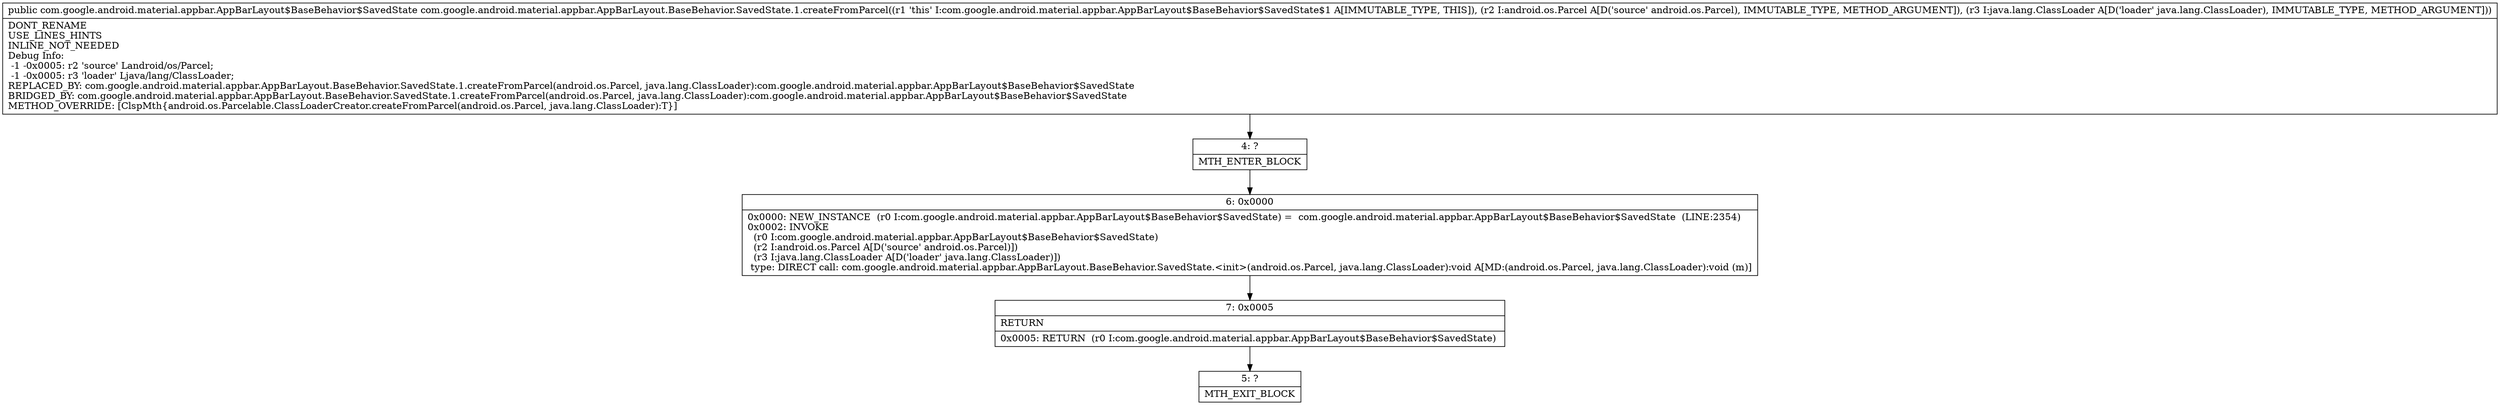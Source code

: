 digraph "CFG forcom.google.android.material.appbar.AppBarLayout.BaseBehavior.SavedState.1.createFromParcel(Landroid\/os\/Parcel;Ljava\/lang\/ClassLoader;)Lcom\/google\/android\/material\/appbar\/AppBarLayout$BaseBehavior$SavedState;" {
Node_4 [shape=record,label="{4\:\ ?|MTH_ENTER_BLOCK\l}"];
Node_6 [shape=record,label="{6\:\ 0x0000|0x0000: NEW_INSTANCE  (r0 I:com.google.android.material.appbar.AppBarLayout$BaseBehavior$SavedState) =  com.google.android.material.appbar.AppBarLayout$BaseBehavior$SavedState  (LINE:2354)\l0x0002: INVOKE  \l  (r0 I:com.google.android.material.appbar.AppBarLayout$BaseBehavior$SavedState)\l  (r2 I:android.os.Parcel A[D('source' android.os.Parcel)])\l  (r3 I:java.lang.ClassLoader A[D('loader' java.lang.ClassLoader)])\l type: DIRECT call: com.google.android.material.appbar.AppBarLayout.BaseBehavior.SavedState.\<init\>(android.os.Parcel, java.lang.ClassLoader):void A[MD:(android.os.Parcel, java.lang.ClassLoader):void (m)]\l}"];
Node_7 [shape=record,label="{7\:\ 0x0005|RETURN\l|0x0005: RETURN  (r0 I:com.google.android.material.appbar.AppBarLayout$BaseBehavior$SavedState) \l}"];
Node_5 [shape=record,label="{5\:\ ?|MTH_EXIT_BLOCK\l}"];
MethodNode[shape=record,label="{public com.google.android.material.appbar.AppBarLayout$BaseBehavior$SavedState com.google.android.material.appbar.AppBarLayout.BaseBehavior.SavedState.1.createFromParcel((r1 'this' I:com.google.android.material.appbar.AppBarLayout$BaseBehavior$SavedState$1 A[IMMUTABLE_TYPE, THIS]), (r2 I:android.os.Parcel A[D('source' android.os.Parcel), IMMUTABLE_TYPE, METHOD_ARGUMENT]), (r3 I:java.lang.ClassLoader A[D('loader' java.lang.ClassLoader), IMMUTABLE_TYPE, METHOD_ARGUMENT]))  | DONT_RENAME\lUSE_LINES_HINTS\lINLINE_NOT_NEEDED\lDebug Info:\l  \-1 \-0x0005: r2 'source' Landroid\/os\/Parcel;\l  \-1 \-0x0005: r3 'loader' Ljava\/lang\/ClassLoader;\lREPLACED_BY: com.google.android.material.appbar.AppBarLayout.BaseBehavior.SavedState.1.createFromParcel(android.os.Parcel, java.lang.ClassLoader):com.google.android.material.appbar.AppBarLayout$BaseBehavior$SavedState\lBRIDGED_BY: com.google.android.material.appbar.AppBarLayout.BaseBehavior.SavedState.1.createFromParcel(android.os.Parcel, java.lang.ClassLoader):com.google.android.material.appbar.AppBarLayout$BaseBehavior$SavedState\lMETHOD_OVERRIDE: [ClspMth\{android.os.Parcelable.ClassLoaderCreator.createFromParcel(android.os.Parcel, java.lang.ClassLoader):T\}]\l}"];
MethodNode -> Node_4;Node_4 -> Node_6;
Node_6 -> Node_7;
Node_7 -> Node_5;
}

